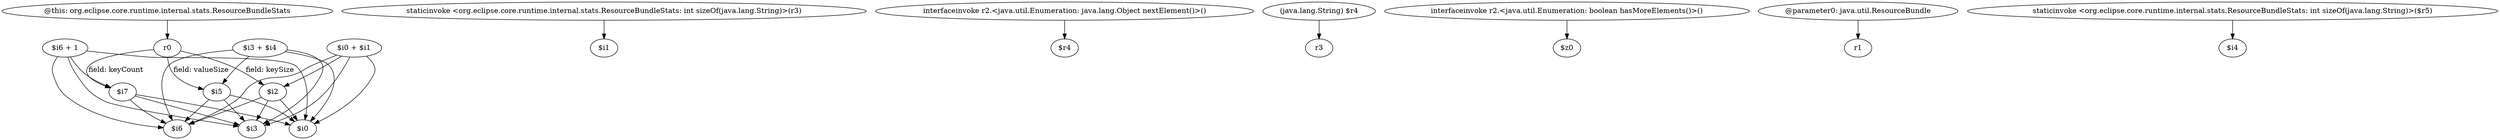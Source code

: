 digraph g {
0[label="$i0 + $i1"]
1[label="$i0"]
0->1[label=""]
2[label="$i3 + $i4"]
3[label="$i3"]
2->3[label=""]
4[label="staticinvoke <org.eclipse.core.runtime.internal.stats.ResourceBundleStats: int sizeOf(java.lang.String)>(r3)"]
5[label="$i1"]
4->5[label=""]
6[label="$i2"]
0->6[label=""]
7[label="$i7"]
7->1[label=""]
8[label="interfaceinvoke r2.<java.util.Enumeration: java.lang.Object nextElement()>()"]
9[label="$r4"]
8->9[label=""]
10[label="$i6"]
0->10[label=""]
6->3[label=""]
11[label="$i5"]
11->10[label=""]
12[label="(java.lang.String) $r4"]
13[label="r3"]
12->13[label=""]
14[label="r0"]
14->11[label="field: valueSize"]
14->7[label="field: keyCount"]
15[label="$i6 + 1"]
15->3[label=""]
16[label="interfaceinvoke r2.<java.util.Enumeration: boolean hasMoreElements()>()"]
17[label="$z0"]
16->17[label=""]
18[label="@this: org.eclipse.core.runtime.internal.stats.ResourceBundleStats"]
18->14[label=""]
0->3[label=""]
6->10[label=""]
7->10[label=""]
15->7[label=""]
11->1[label=""]
2->1[label=""]
2->11[label=""]
19[label="@parameter0: java.util.ResourceBundle"]
20[label="r1"]
19->20[label=""]
6->1[label=""]
11->3[label=""]
21[label="staticinvoke <org.eclipse.core.runtime.internal.stats.ResourceBundleStats: int sizeOf(java.lang.String)>($r5)"]
22[label="$i4"]
21->22[label=""]
7->3[label=""]
15->1[label=""]
15->10[label=""]
2->10[label=""]
14->6[label="field: keySize"]
}